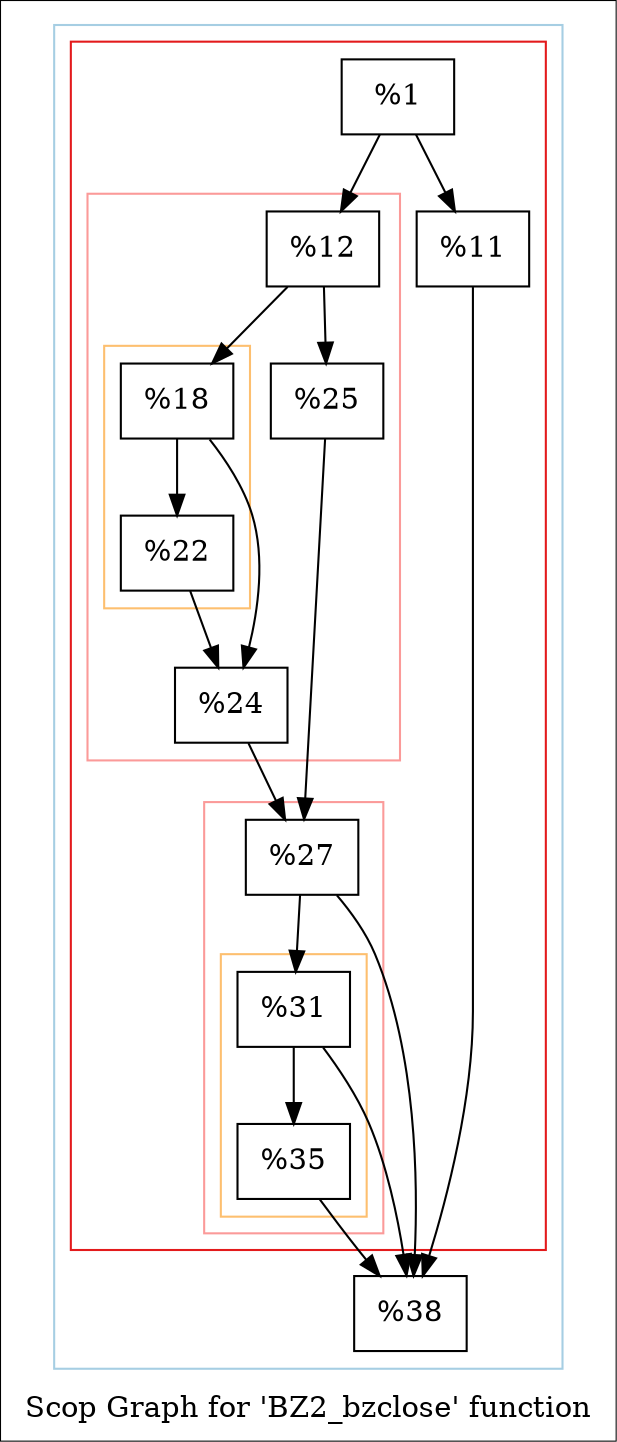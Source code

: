 digraph "Scop Graph for 'BZ2_bzclose' function" {
	label="Scop Graph for 'BZ2_bzclose' function";

	Node0x18db8b0 [shape=record,label="{%1}"];
	Node0x18db8b0 -> Node0x18f2320;
	Node0x18db8b0 -> Node0x18fa520;
	Node0x18f2320 [shape=record,label="{%11}"];
	Node0x18f2320 -> Node0x18df4f0;
	Node0x18df4f0 [shape=record,label="{%38}"];
	Node0x18fa520 [shape=record,label="{%12}"];
	Node0x18fa520 -> Node0x1604db0;
	Node0x18fa520 -> Node0x18eadd0;
	Node0x1604db0 [shape=record,label="{%18}"];
	Node0x1604db0 -> Node0x15d7fb0;
	Node0x1604db0 -> Node0x17b5b70;
	Node0x15d7fb0 [shape=record,label="{%22}"];
	Node0x15d7fb0 -> Node0x17b5b70;
	Node0x17b5b70 [shape=record,label="{%24}"];
	Node0x17b5b70 -> Node0x1868940;
	Node0x1868940 [shape=record,label="{%27}"];
	Node0x1868940 -> Node0x16605f0;
	Node0x1868940 -> Node0x18df4f0;
	Node0x16605f0 [shape=record,label="{%31}"];
	Node0x16605f0 -> Node0x18ef7e0;
	Node0x16605f0 -> Node0x18df4f0;
	Node0x18ef7e0 [shape=record,label="{%35}"];
	Node0x18ef7e0 -> Node0x18df4f0;
	Node0x18eadd0 [shape=record,label="{%25}"];
	Node0x18eadd0 -> Node0x1868940;
	colorscheme = "paired12"
        subgraph cluster_0x155dfa0 {
          label = "";
          style = solid;
          color = 1
          subgraph cluster_0x1958d30 {
            label = "";
            style = solid;
            color = 6
            subgraph cluster_0x1924430 {
              label = "";
              style = solid;
              color = 5
              subgraph cluster_0x1958e40 {
                label = "";
                style = solid;
                color = 7
                Node0x1604db0;
                Node0x15d7fb0;
              }
              Node0x18fa520;
              Node0x17b5b70;
              Node0x18eadd0;
            }
            subgraph cluster_0x155e020 {
              label = "";
              style = solid;
              color = 5
              subgraph cluster_0x1958cb0 {
                label = "";
                style = solid;
                color = 7
                Node0x16605f0;
                Node0x18ef7e0;
              }
              Node0x1868940;
            }
            Node0x18db8b0;
            Node0x18f2320;
          }
          Node0x18df4f0;
        }
}
